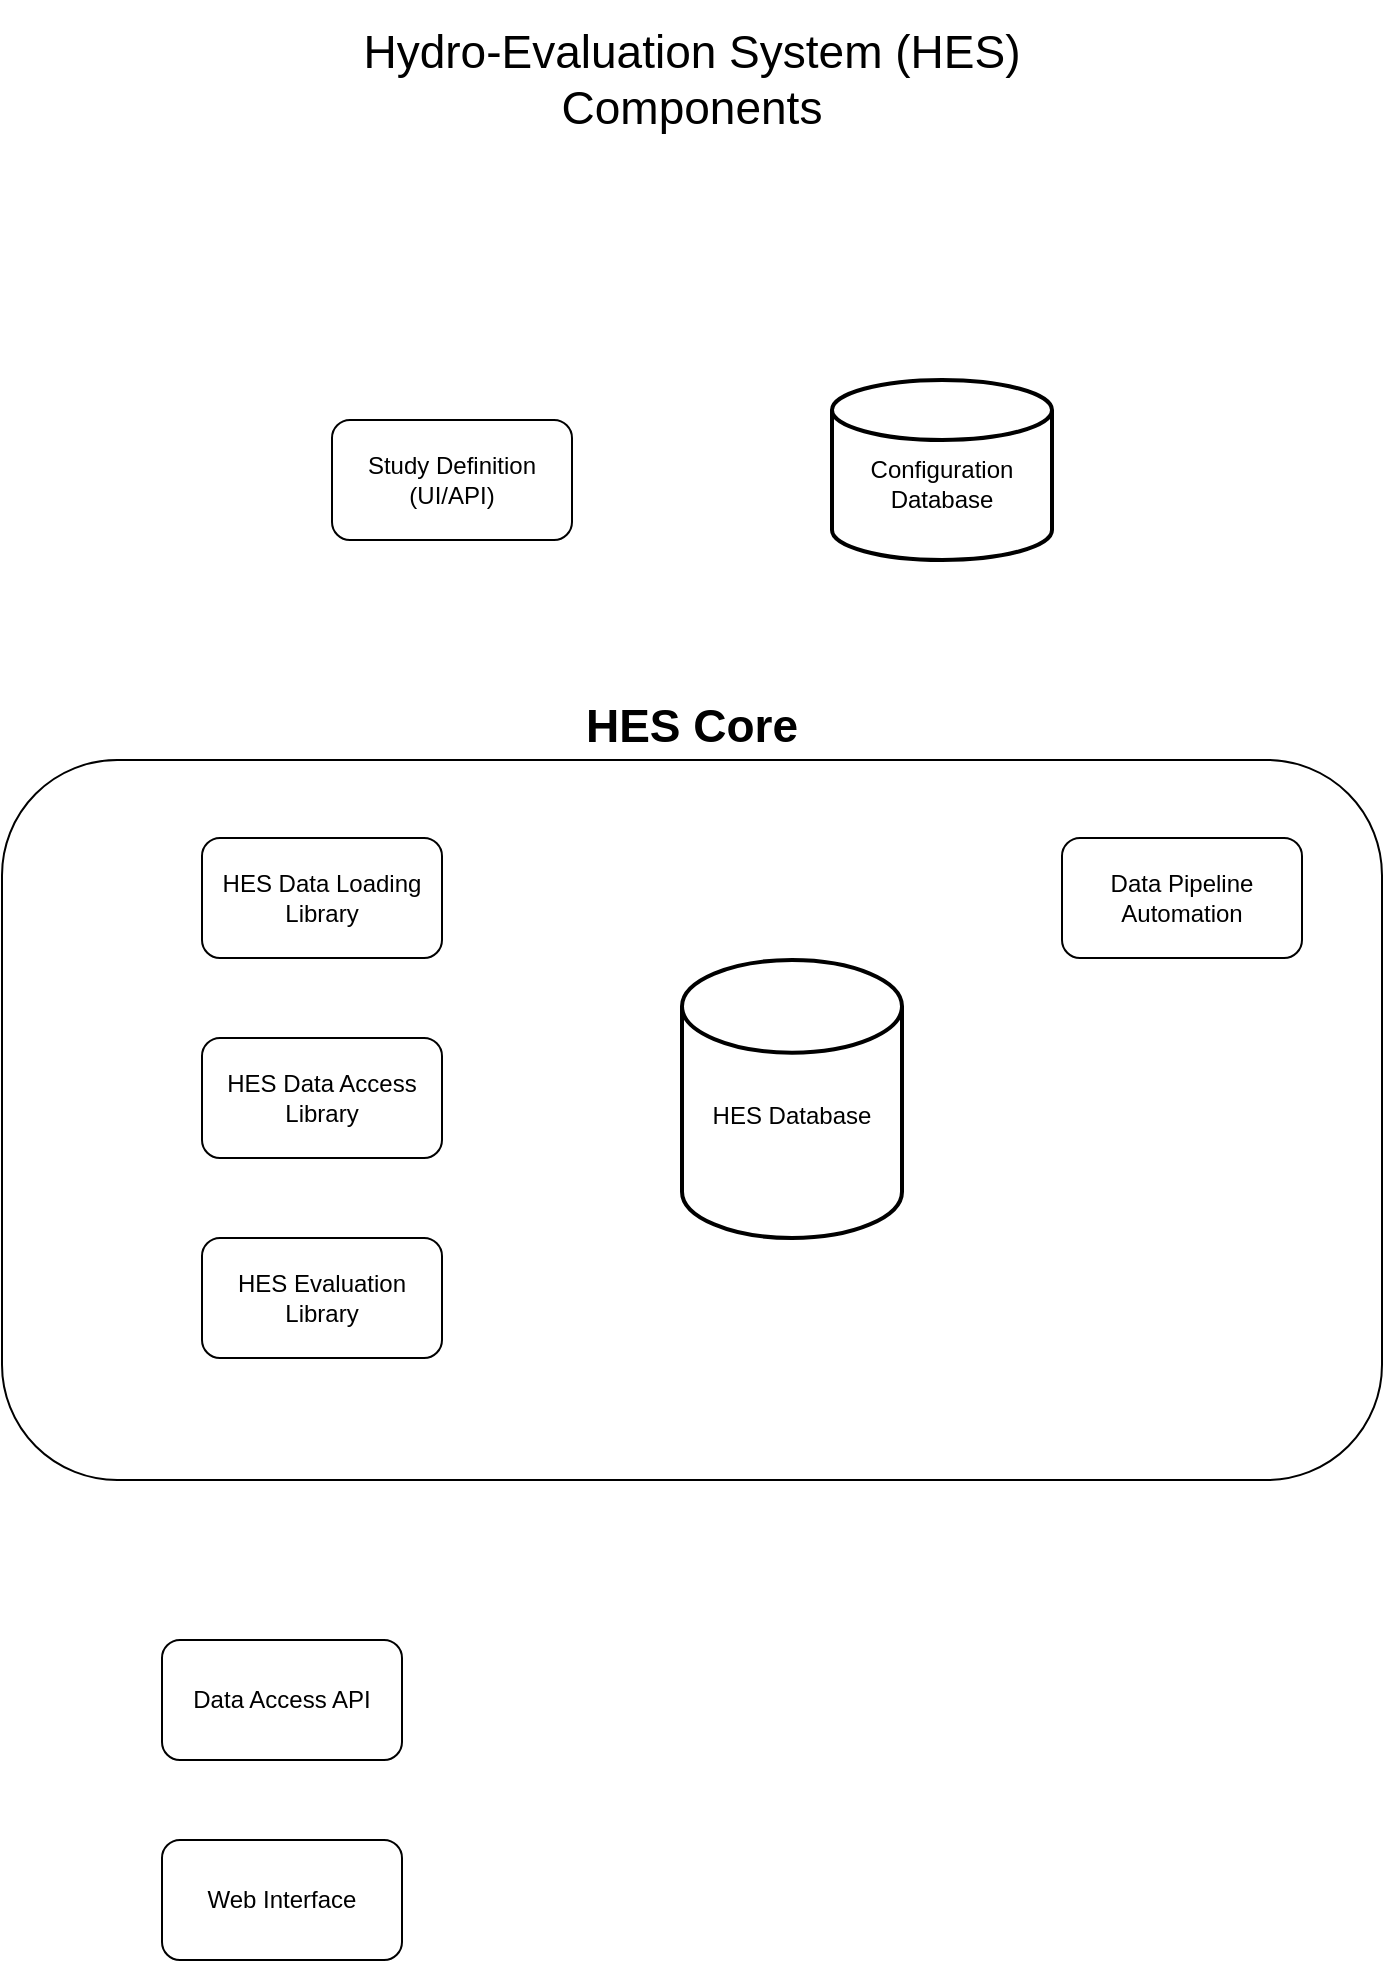 <mxfile version="20.5.3" type="github">
  <diagram id="C5RBs43oDa-KdzZeNtuy" name="Page-1">
    <mxGraphModel dx="1348" dy="756" grid="1" gridSize="10" guides="1" tooltips="1" connect="1" arrows="1" fold="1" page="1" pageScale="1" pageWidth="850" pageHeight="1100" background="#ffffff" math="0" shadow="0">
      <root>
        <mxCell id="WIyWlLk6GJQsqaUBKTNV-0" />
        <mxCell id="WIyWlLk6GJQsqaUBKTNV-1" parent="WIyWlLk6GJQsqaUBKTNV-0" />
        <mxCell id="Qt6ThyrFj7hhGDT5If69-14" value="&lt;b&gt;&lt;font style=&quot;font-size: 23px;&quot;&gt;HES &lt;font style=&quot;font-size: 23px;&quot;&gt;Core&lt;/font&gt;&lt;/font&gt;&lt;/b&gt;" style="rounded=1;whiteSpace=wrap;html=1;labelPosition=center;verticalLabelPosition=top;align=center;verticalAlign=bottom;arcSize=16;" parent="WIyWlLk6GJQsqaUBKTNV-1" vertex="1">
          <mxGeometry x="80" y="410" width="690" height="360" as="geometry" />
        </mxCell>
        <mxCell id="WIyWlLk6GJQsqaUBKTNV-3" value="HES Data Loading Library" style="rounded=1;whiteSpace=wrap;html=1;fontSize=12;glass=0;strokeWidth=1;shadow=0;" parent="WIyWlLk6GJQsqaUBKTNV-1" vertex="1">
          <mxGeometry x="180" y="449" width="120" height="60" as="geometry" />
        </mxCell>
        <mxCell id="Qt6ThyrFj7hhGDT5If69-4" value="&lt;br&gt;&lt;div&gt;Configuration Database&lt;/div&gt;" style="strokeWidth=2;html=1;shape=mxgraph.flowchart.database;whiteSpace=wrap;" parent="WIyWlLk6GJQsqaUBKTNV-1" vertex="1">
          <mxGeometry x="495" y="220" width="110" height="90" as="geometry" />
        </mxCell>
        <mxCell id="Qt6ThyrFj7hhGDT5If69-5" value="&lt;div&gt;Study Definition&lt;/div&gt;&lt;div&gt;(UI/API)&lt;br&gt;&lt;/div&gt;" style="rounded=1;whiteSpace=wrap;html=1;fontSize=12;glass=0;strokeWidth=1;shadow=0;" parent="WIyWlLk6GJQsqaUBKTNV-1" vertex="1">
          <mxGeometry x="245" y="240" width="120" height="60" as="geometry" />
        </mxCell>
        <mxCell id="Qt6ThyrFj7hhGDT5If69-6" value="&lt;br&gt;&lt;div&gt;HES Database&lt;/div&gt;" style="strokeWidth=2;html=1;shape=mxgraph.flowchart.database;whiteSpace=wrap;" parent="WIyWlLk6GJQsqaUBKTNV-1" vertex="1">
          <mxGeometry x="420" y="510" width="110" height="139" as="geometry" />
        </mxCell>
        <mxCell id="Qt6ThyrFj7hhGDT5If69-8" value="HES Data Access Library" style="rounded=1;whiteSpace=wrap;html=1;fontSize=12;glass=0;strokeWidth=1;shadow=0;" parent="WIyWlLk6GJQsqaUBKTNV-1" vertex="1">
          <mxGeometry x="180" y="549" width="120" height="60" as="geometry" />
        </mxCell>
        <mxCell id="Qt6ThyrFj7hhGDT5If69-10" value="HES Evaluation Library" style="rounded=1;whiteSpace=wrap;html=1;fontSize=12;glass=0;strokeWidth=1;shadow=0;" parent="WIyWlLk6GJQsqaUBKTNV-1" vertex="1">
          <mxGeometry x="180" y="649" width="120" height="60" as="geometry" />
        </mxCell>
        <mxCell id="Qt6ThyrFj7hhGDT5If69-11" value="Data Access API" style="rounded=1;whiteSpace=wrap;html=1;fontSize=12;glass=0;strokeWidth=1;shadow=0;" parent="WIyWlLk6GJQsqaUBKTNV-1" vertex="1">
          <mxGeometry x="160" y="850" width="120" height="60" as="geometry" />
        </mxCell>
        <mxCell id="Qt6ThyrFj7hhGDT5If69-12" value="Web Interface" style="rounded=1;whiteSpace=wrap;html=1;fontSize=12;glass=0;strokeWidth=1;shadow=0;" parent="WIyWlLk6GJQsqaUBKTNV-1" vertex="1">
          <mxGeometry x="160" y="950" width="120" height="60" as="geometry" />
        </mxCell>
        <mxCell id="Qt6ThyrFj7hhGDT5If69-13" value="Data Pipeline Automation" style="rounded=1;whiteSpace=wrap;html=1;fontSize=12;glass=0;strokeWidth=1;shadow=0;" parent="WIyWlLk6GJQsqaUBKTNV-1" vertex="1">
          <mxGeometry x="610" y="449" width="120" height="60" as="geometry" />
        </mxCell>
        <mxCell id="Qt6ThyrFj7hhGDT5If69-16" value="Hydro-Evaluation System (HES) Components" style="text;html=1;strokeColor=none;fillColor=none;align=center;verticalAlign=middle;whiteSpace=wrap;rounded=0;fontSize=23;" parent="WIyWlLk6GJQsqaUBKTNV-1" vertex="1">
          <mxGeometry x="255" y="30" width="340" height="80" as="geometry" />
        </mxCell>
      </root>
    </mxGraphModel>
  </diagram>
</mxfile>
